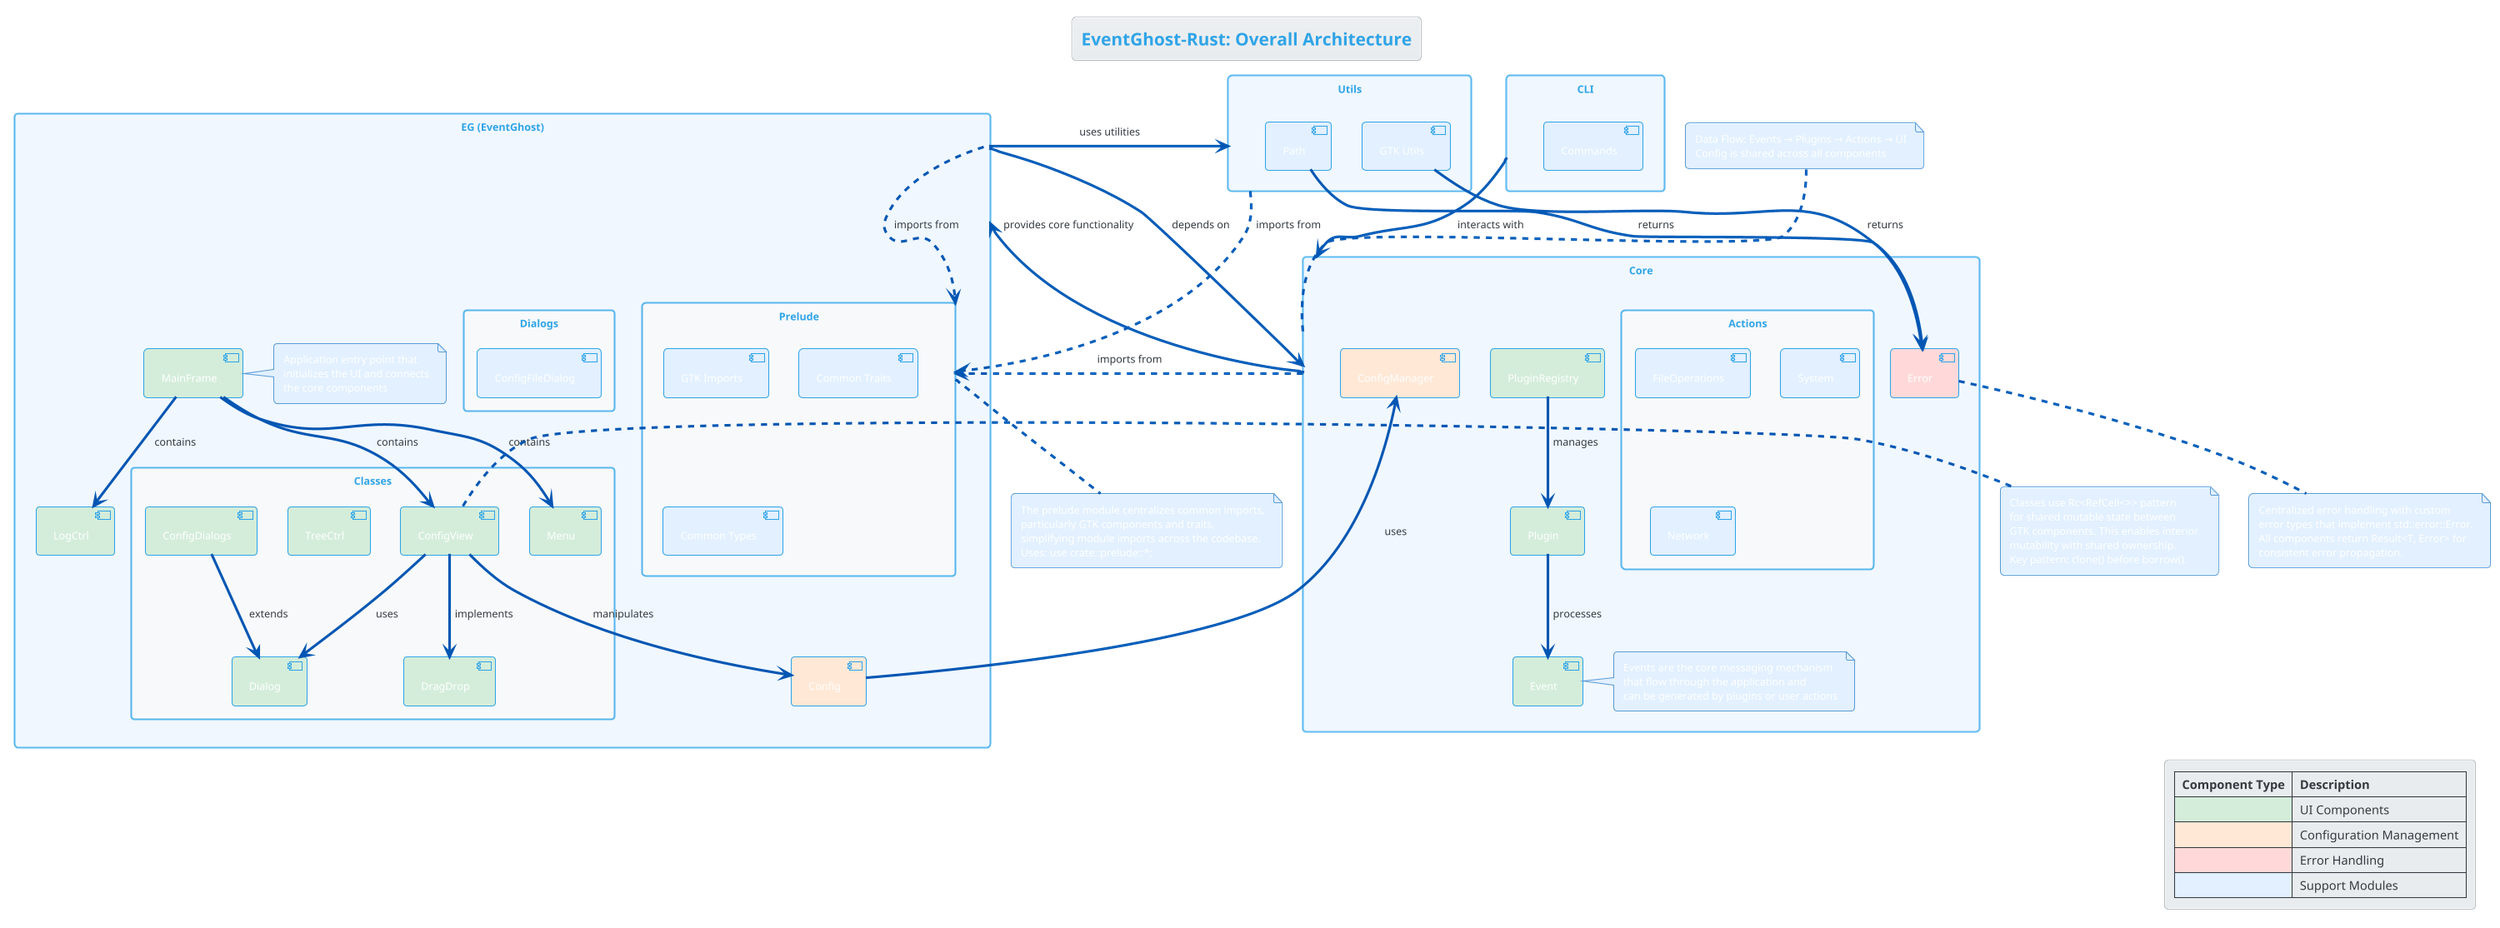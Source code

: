 @startuml EventGhost Rust Architecture
!theme cerulean
skinparam packageStyle rectangle
skinparam componentStyle uml2
skinparam defaultFontName Arial
skinparam ArrowColor #0056B3
skinparam packageBackgroundColor #FFFFFF
skinparam NoteBackgroundColor #E2F0FF
skinparam NoteBorderColor #5B9BD5
skinparam ClassFontColor #000000
skinparam NoteTextColor #000000

' Overall architecture diagram of the EventGhost-Rust project

title EventGhost-Rust: Overall Architecture

' Define main packages
package "Core" as Core #F0F7FF {
    [Error] as CoreError #FFD9D9
    [Event] as CoreEvent #D4EDDA
    [Plugin] as CorePlugin #D4EDDA
    [PluginRegistry] as CorePluginRegistry #D4EDDA
    [ConfigManager] as CoreConfigManager #FFE8D6
    
    package "Actions" as Actions #F8F9FA {
        [FileOperations] as FileOps #E2F0FF
        [System] as SystemActions #E2F0FF
        [Network] as NetworkActions #E2F0FF
    }

    note right of CoreEvent
      Events are the core messaging mechanism
      that flow through the application and
      can be generated by plugins or user actions
    end note
}

package "EG (EventGhost)" as EG #F0F7FF {
    [Config] as EGConfig #FFE8D6
    [MainFrame] as EGMainFrame #D4EDDA
    [LogCtrl] as EGLogCtrl #D4EDDA
    
    package "Classes" as Classes #F8F9FA {
        [ConfigView] as ClassConfigView #D4EDDA
        [Dialog] as ClassDialog #D4EDDA
        [ConfigDialogs] as ClassConfigDialogs #D4EDDA
        [DragDrop] as ClassDragDrop #D4EDDA
        [TreeCtrl] as ClassTreeCtrl #D4EDDA
        [Menu] as ClassMenu #D4EDDA
    }
    
    package "Prelude" as Prelude #F8F9FA {
        [GTK Imports] as GTKImports #E2F0FF
        [Common Traits] as CommonTraits #E2F0FF
        [Common Types] as CommonTypes #E2F0FF
    }
    
    package "Dialogs" as Dialogs #F8F9FA {
        [ConfigFileDialog] as DialogConfigFile #E2F0FF
    }

    note right of EGMainFrame
      Application entry point that
      initializes the UI and connects
      the core components
    end note
}

package "Utils" as Utils #F0F7FF {
    [Path] as UtilsPath #E2F0FF
    [GTK Utils] as UtilsGTK #E2F0FF
}

package "CLI" as CLI #F0F7FF {
    [Commands] as CLICommands #E2F0FF
}

' Define relationships
Core --> EG : provides core functionality
EG --> Utils : uses utilities
CLI --> Core : interacts with
EG --> Core : depends on

EGMainFrame --> ClassConfigView : contains
EGMainFrame --> EGLogCtrl : contains
EGMainFrame --> ClassMenu : contains

ClassConfigView --> EGConfig : manipulates
ClassConfigView --> ClassDialog : uses
ClassConfigView --> ClassDragDrop : implements

ClassConfigDialogs --> ClassDialog : extends

Core ..> Prelude : imports from
EG ..> Prelude : imports from
Utils ..> Prelude : imports from

UtilsPath --> CoreError : returns
UtilsGTK --> CoreError : returns

EGConfig --> CoreConfigManager : uses
CorePlugin --> CoreEvent : processes
CorePluginRegistry --> CorePlugin : manages

' Color legend
legend right
  |= Component Type |= Description |
  |<#D4EDDA>| UI Components |
  |<#FFE8D6>| Configuration Management |
  |<#FFD9D9>| Error Handling |
  |<#E2F0FF>| Support Modules |
endlegend

' Note about prelude pattern
note bottom of Prelude
  The prelude module centralizes common imports,
  particularly GTK components and traits,
  simplifying module imports across the codebase.
  Uses: use crate::prelude::*;
end note

' Note about RefCell pattern
note right of ClassConfigView
  Classes use Rc<RefCell<>> pattern 
  for shared mutable state between
  GTK components. This enables interior 
  mutability with shared ownership.
  Key pattern: clone() before borrow().
end note

' Note about Error handling
note bottom of CoreError
  Centralized error handling with custom
  error types that implement std::error::Error.
  All components return Result<T, Error> for
  consistent error propagation.
end note

' Data flow
note top of Core
  Data Flow: Events → Plugins → Actions → UI
  Config is shared across all components
end note

@enduml 